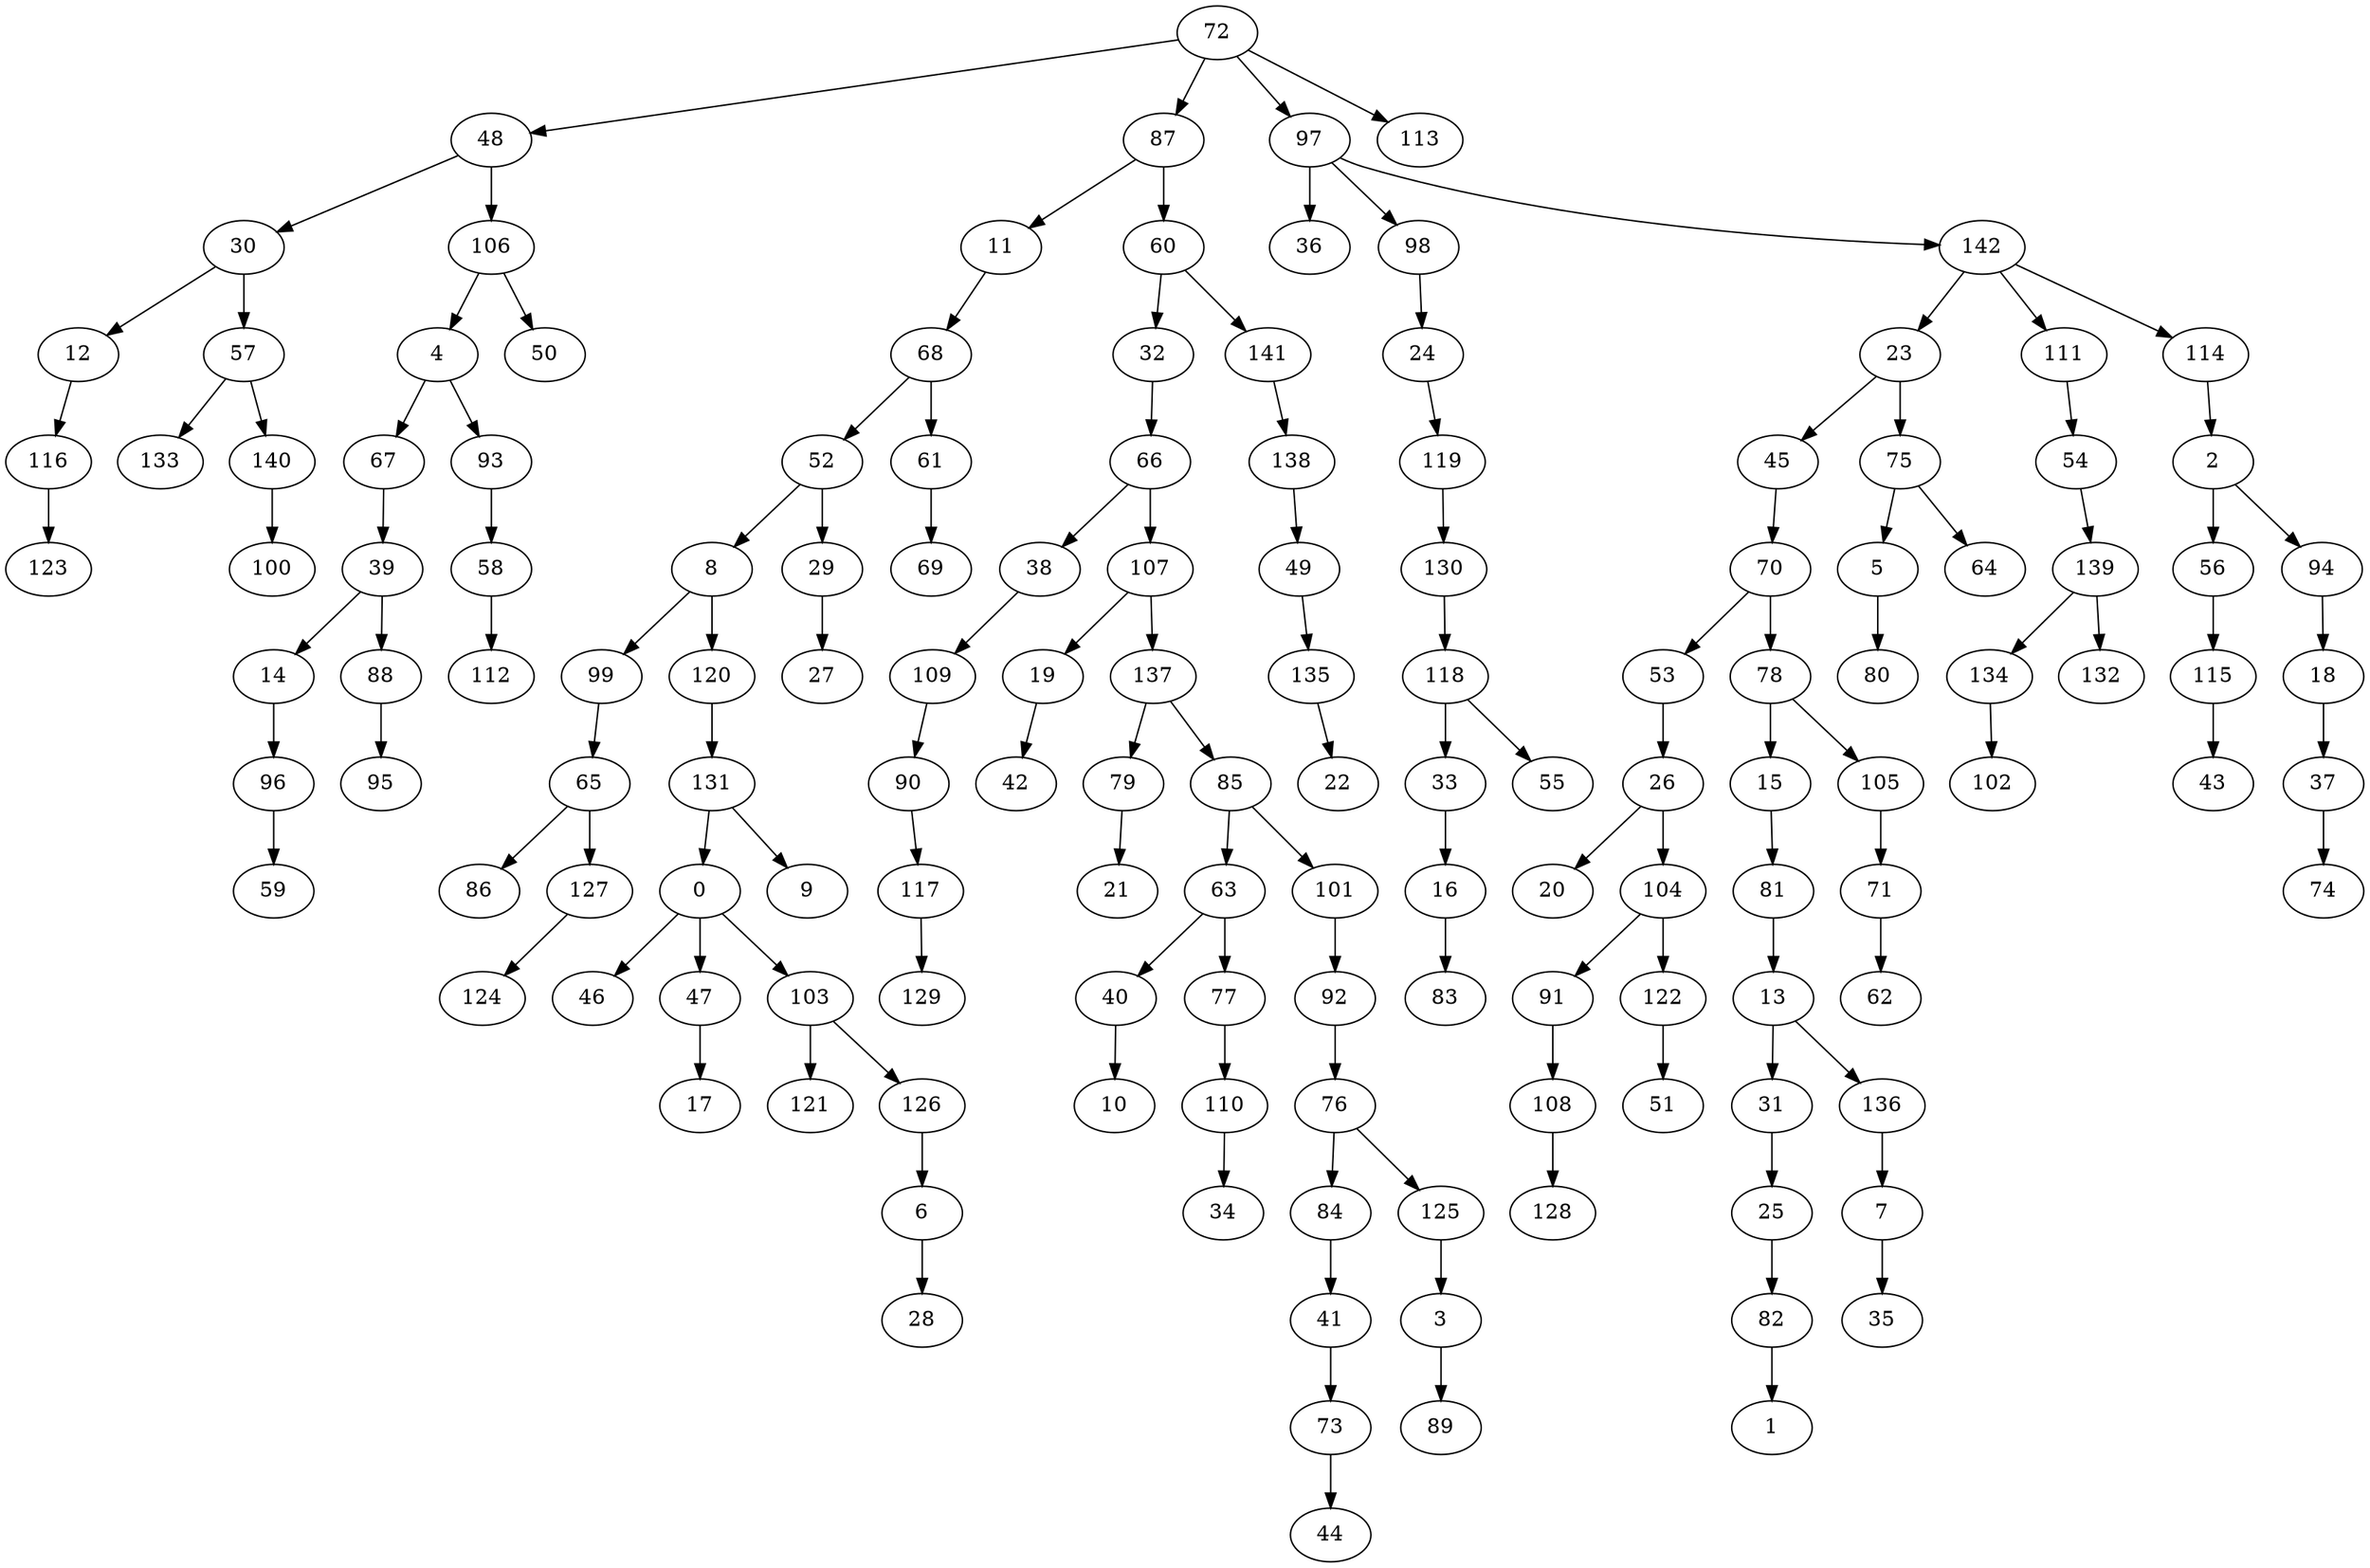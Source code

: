 strict digraph "" {
	0 -> 46;
	0 -> 47;
	0 -> 103;
	2 -> 56;
	2 -> 94;
	3 -> 89;
	4 -> 67;
	4 -> 93;
	5 -> 80;
	6 -> 28;
	7 -> 35;
	8 -> 99;
	8 -> 120;
	11 -> 68;
	12 -> 116;
	13 -> 31;
	13 -> 136;
	14 -> 96;
	15 -> 81;
	16 -> 83;
	18 -> 37;
	19 -> 42;
	23 -> 45;
	23 -> 75;
	24 -> 119;
	25 -> 82;
	26 -> 20;
	26 -> 104;
	29 -> 27;
	30 -> 12;
	30 -> 57;
	31 -> 25;
	32 -> 66;
	33 -> 16;
	37 -> 74;
	38 -> 109;
	39 -> 14;
	39 -> 88;
	40 -> 10;
	41 -> 73;
	45 -> 70;
	47 -> 17;
	48 -> 30;
	48 -> 106;
	49 -> 135;
	52 -> 8;
	52 -> 29;
	53 -> 26;
	54 -> 139;
	56 -> 115;
	57 -> 133;
	57 -> 140;
	58 -> 112;
	60 -> 32;
	60 -> 141;
	61 -> 69;
	63 -> 40;
	63 -> 77;
	65 -> 86;
	65 -> 127;
	66 -> 38;
	66 -> 107;
	67 -> 39;
	68 -> 52;
	68 -> 61;
	70 -> 53;
	70 -> 78;
	71 -> 62;
	72 -> 48;
	72 -> 87;
	72 -> 97;
	72 -> 113;
	73 -> 44;
	75 -> 5;
	75 -> 64;
	76 -> 84;
	76 -> 125;
	77 -> 110;
	78 -> 15;
	78 -> 105;
	79 -> 21;
	81 -> 13;
	82 -> 1;
	84 -> 41;
	85 -> 63;
	85 -> 101;
	87 -> 11;
	87 -> 60;
	88 -> 95;
	90 -> 117;
	91 -> 108;
	92 -> 76;
	93 -> 58;
	94 -> 18;
	96 -> 59;
	97 -> 36;
	97 -> 98;
	97 -> 142;
	98 -> 24;
	99 -> 65;
	101 -> 92;
	103 -> 121;
	103 -> 126;
	104 -> 91;
	104 -> 122;
	105 -> 71;
	106 -> 4;
	106 -> 50;
	107 -> 19;
	107 -> 137;
	108 -> 128;
	109 -> 90;
	110 -> 34;
	111 -> 54;
	114 -> 2;
	115 -> 43;
	116 -> 123;
	117 -> 129;
	118 -> 33;
	118 -> 55;
	119 -> 130;
	120 -> 131;
	122 -> 51;
	125 -> 3;
	126 -> 6;
	127 -> 124;
	130 -> 118;
	131 -> 0;
	131 -> 9;
	134 -> 102;
	135 -> 22;
	136 -> 7;
	137 -> 79;
	137 -> 85;
	138 -> 49;
	139 -> 132;
	139 -> 134;
	140 -> 100;
	141 -> 138;
	142 -> 23;
	142 -> 111;
	142 -> 114;
}
